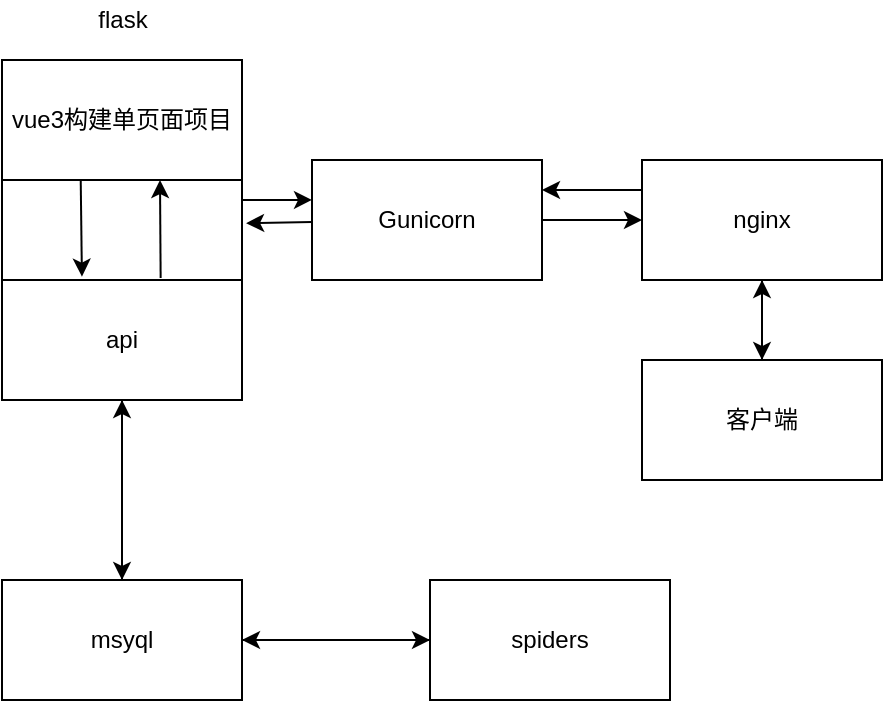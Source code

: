 <mxfile>
    <diagram id="Iv429U4nTwyfXSgreeOF" name="第 1 页">
        <mxGraphModel dx="636" dy="514" grid="1" gridSize="10" guides="1" tooltips="1" connect="1" arrows="1" fold="1" page="1" pageScale="1" pageWidth="827" pageHeight="1169" math="0" shadow="0">
            <root>
                <mxCell id="0"/>
                <mxCell id="1" parent="0"/>
                <mxCell id="18" style="edgeStyle=none;html=1;entryX=0;entryY=0.333;entryDx=0;entryDy=0;entryPerimeter=0;" edge="1" parent="1" source="2" target="13">
                    <mxGeometry relative="1" as="geometry">
                        <mxPoint x="290" y="200" as="targetPoint"/>
                    </mxGeometry>
                </mxCell>
                <mxCell id="2" value="" style="rounded=0;whiteSpace=wrap;html=1;" vertex="1" parent="1">
                    <mxGeometry x="140" y="130" width="120" height="140" as="geometry"/>
                </mxCell>
                <mxCell id="7" value="flask" style="text;html=1;align=center;verticalAlign=middle;resizable=0;points=[];autosize=1;strokeColor=none;fillColor=none;" vertex="1" parent="1">
                    <mxGeometry x="180" y="100" width="40" height="20" as="geometry"/>
                </mxCell>
                <mxCell id="11" style="edgeStyle=none;html=1;entryX=0.333;entryY=-0.028;entryDx=0;entryDy=0;entryPerimeter=0;exitX=0.328;exitY=1.006;exitDx=0;exitDy=0;exitPerimeter=0;" edge="1" parent="1" source="8" target="9">
                    <mxGeometry relative="1" as="geometry"/>
                </mxCell>
                <mxCell id="8" value="vue3构建单页面项目" style="rounded=0;whiteSpace=wrap;html=1;" vertex="1" parent="1">
                    <mxGeometry x="140" y="130" width="120" height="60" as="geometry"/>
                </mxCell>
                <mxCell id="10" style="edgeStyle=none;html=1;exitX=0.661;exitY=-0.017;exitDx=0;exitDy=0;exitPerimeter=0;" edge="1" parent="1" source="9">
                    <mxGeometry relative="1" as="geometry">
                        <mxPoint x="219" y="190" as="targetPoint"/>
                    </mxGeometry>
                </mxCell>
                <mxCell id="26" style="edgeStyle=none;html=1;" edge="1" parent="1" source="9" target="22">
                    <mxGeometry relative="1" as="geometry"/>
                </mxCell>
                <mxCell id="9" value="api" style="rounded=0;whiteSpace=wrap;html=1;" vertex="1" parent="1">
                    <mxGeometry x="140" y="240" width="120" height="60" as="geometry"/>
                </mxCell>
                <mxCell id="17" value="" style="edgeStyle=none;html=1;entryX=1.017;entryY=0.583;entryDx=0;entryDy=0;entryPerimeter=0;" edge="1" parent="1" source="13" target="2">
                    <mxGeometry relative="1" as="geometry"/>
                </mxCell>
                <mxCell id="20" style="edgeStyle=none;html=1;entryX=0;entryY=0.5;entryDx=0;entryDy=0;" edge="1" parent="1" source="13" target="14">
                    <mxGeometry relative="1" as="geometry"/>
                </mxCell>
                <mxCell id="13" value="Gunicorn" style="rounded=0;whiteSpace=wrap;html=1;align=center;" vertex="1" parent="1">
                    <mxGeometry x="295" y="180" width="115" height="60" as="geometry"/>
                </mxCell>
                <mxCell id="21" style="edgeStyle=none;html=1;entryX=1;entryY=0.25;entryDx=0;entryDy=0;exitX=0;exitY=0.25;exitDx=0;exitDy=0;" edge="1" parent="1" source="14" target="13">
                    <mxGeometry relative="1" as="geometry"/>
                </mxCell>
                <mxCell id="29" style="edgeStyle=none;html=1;" edge="1" parent="1" source="14" target="28">
                    <mxGeometry relative="1" as="geometry"/>
                </mxCell>
                <mxCell id="14" value="nginx" style="rounded=0;whiteSpace=wrap;html=1;align=center;" vertex="1" parent="1">
                    <mxGeometry x="460" y="180" width="120" height="60" as="geometry"/>
                </mxCell>
                <mxCell id="25" style="edgeStyle=none;html=1;" edge="1" parent="1" source="22" target="23">
                    <mxGeometry relative="1" as="geometry"/>
                </mxCell>
                <mxCell id="27" style="edgeStyle=none;html=1;" edge="1" parent="1" source="22" target="9">
                    <mxGeometry relative="1" as="geometry"/>
                </mxCell>
                <mxCell id="22" value="msyql" style="rounded=0;whiteSpace=wrap;html=1;" vertex="1" parent="1">
                    <mxGeometry x="140" y="390" width="120" height="60" as="geometry"/>
                </mxCell>
                <mxCell id="24" style="edgeStyle=none;html=1;" edge="1" parent="1" source="23" target="22">
                    <mxGeometry relative="1" as="geometry"/>
                </mxCell>
                <mxCell id="23" value="spiders" style="rounded=0;whiteSpace=wrap;html=1;" vertex="1" parent="1">
                    <mxGeometry x="354" y="390" width="120" height="60" as="geometry"/>
                </mxCell>
                <mxCell id="30" style="edgeStyle=none;html=1;" edge="1" parent="1" source="28" target="14">
                    <mxGeometry relative="1" as="geometry"/>
                </mxCell>
                <mxCell id="28" value="客户端" style="rounded=0;whiteSpace=wrap;html=1;" vertex="1" parent="1">
                    <mxGeometry x="460" y="280" width="120" height="60" as="geometry"/>
                </mxCell>
            </root>
        </mxGraphModel>
    </diagram>
</mxfile>